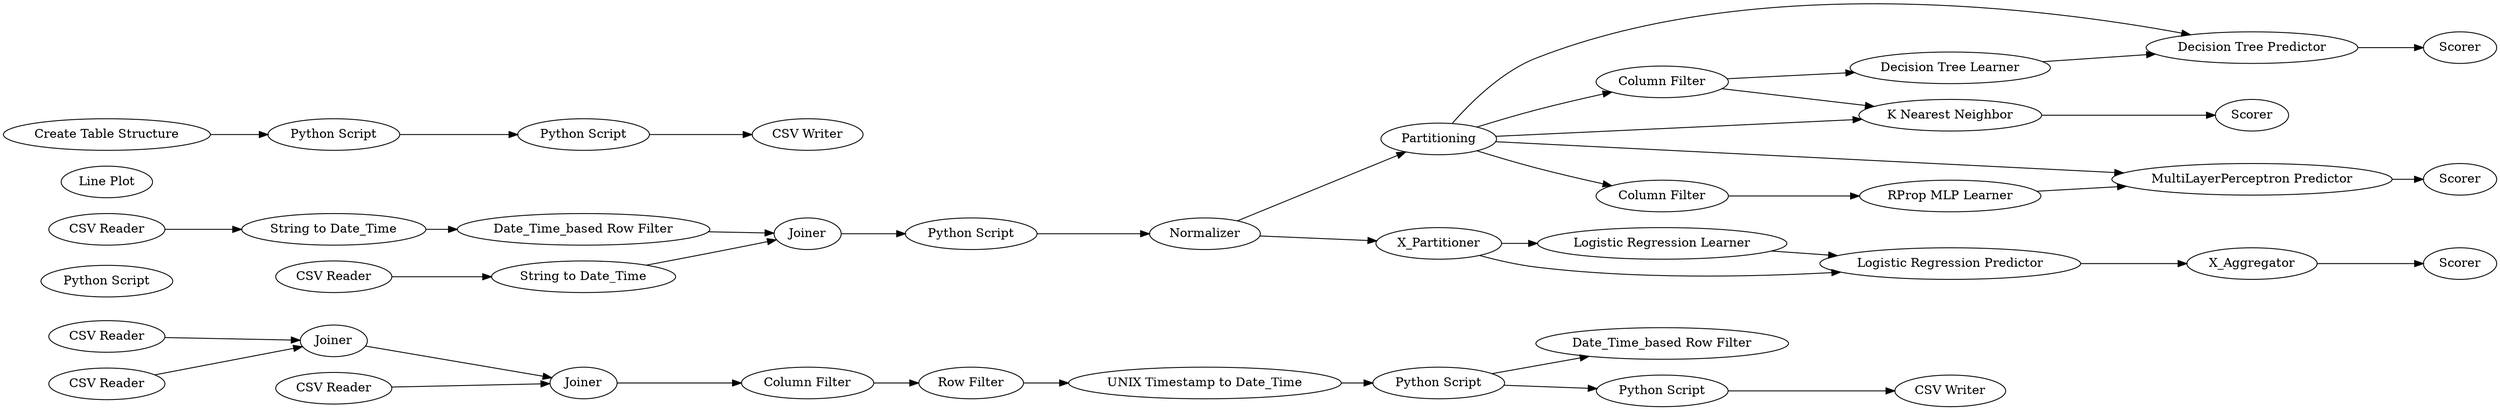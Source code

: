 digraph {
	1 [label="CSV Reader"]
	2 [label="CSV Reader"]
	3 [label="CSV Reader"]
	4 [label=Joiner]
	5 [label=Joiner]
	6 [label="Column Filter"]
	7 [label="Row Filter"]
	8 [label="Python Script"]
	9 [label="CSV Reader"]
	11 [label="String to Date_Time"]
	12 [label="Date_Time_based Row Filter"]
	13 [label="UNIX Timestamp to Date_Time"]
	16 [label="Python Script"]
	18 [label="Date_Time_based Row Filter"]
	19 [label=Joiner]
	21 [label="Line Plot"]
	22 [label=Normalizer]
	23 [label="Python Script"]
	26 [label="CSV Writer"]
	54 [label="Python Script"]
	55 [label="Create Table Structure"]
	56 [label="Python Script"]
	57 [label="Logistic Regression Learner"]
	58 [label="Python Script"]
	59 [label="Logistic Regression Predictor"]
	60 [label=Partitioning]
	62 [label="Decision Tree Learner"]
	63 [label="Decision Tree Predictor"]
	64 [label="CSV Writer"]
	65 [label=Scorer]
	66 [label=Scorer]
	71 [label="MultiLayerPerceptron Predictor"]
	72 [label="RProp MLP Learner"]
	73 [label="Column Filter"]
	74 [label=Scorer]
	75 [label="CSV Reader"]
	76 [label="String to Date_Time"]
	77 [label="Column Filter"]
	81 [label="K Nearest Neighbor"]
	82 [label=Scorer]
	83 [label=X_Partitioner]
	84 [label=X_Aggregator]
	1 -> 5
	2 -> 5
	3 -> 4
	4 -> 6
	5 -> 4
	6 -> 7
	7 -> 13
	9 -> 11
	11 -> 12
	12 -> 19
	13 -> 16
	16 -> 18
	16 -> 23
	19 -> 58
	22 -> 83
	22 -> 60
	23 -> 64
	54 -> 56
	55 -> 54
	56 -> 26
	57 -> 59
	58 -> 22
	59 -> 84
	60 -> 63
	60 -> 81
	60 -> 77
	60 -> 73
	60 -> 71
	62 -> 63
	63 -> 66
	71 -> 74
	72 -> 71
	73 -> 72
	75 -> 76
	76 -> 19
	77 -> 81
	77 -> 62
	81 -> 82
	83 -> 59
	83 -> 57
	84 -> 65
	rankdir=LR
}
